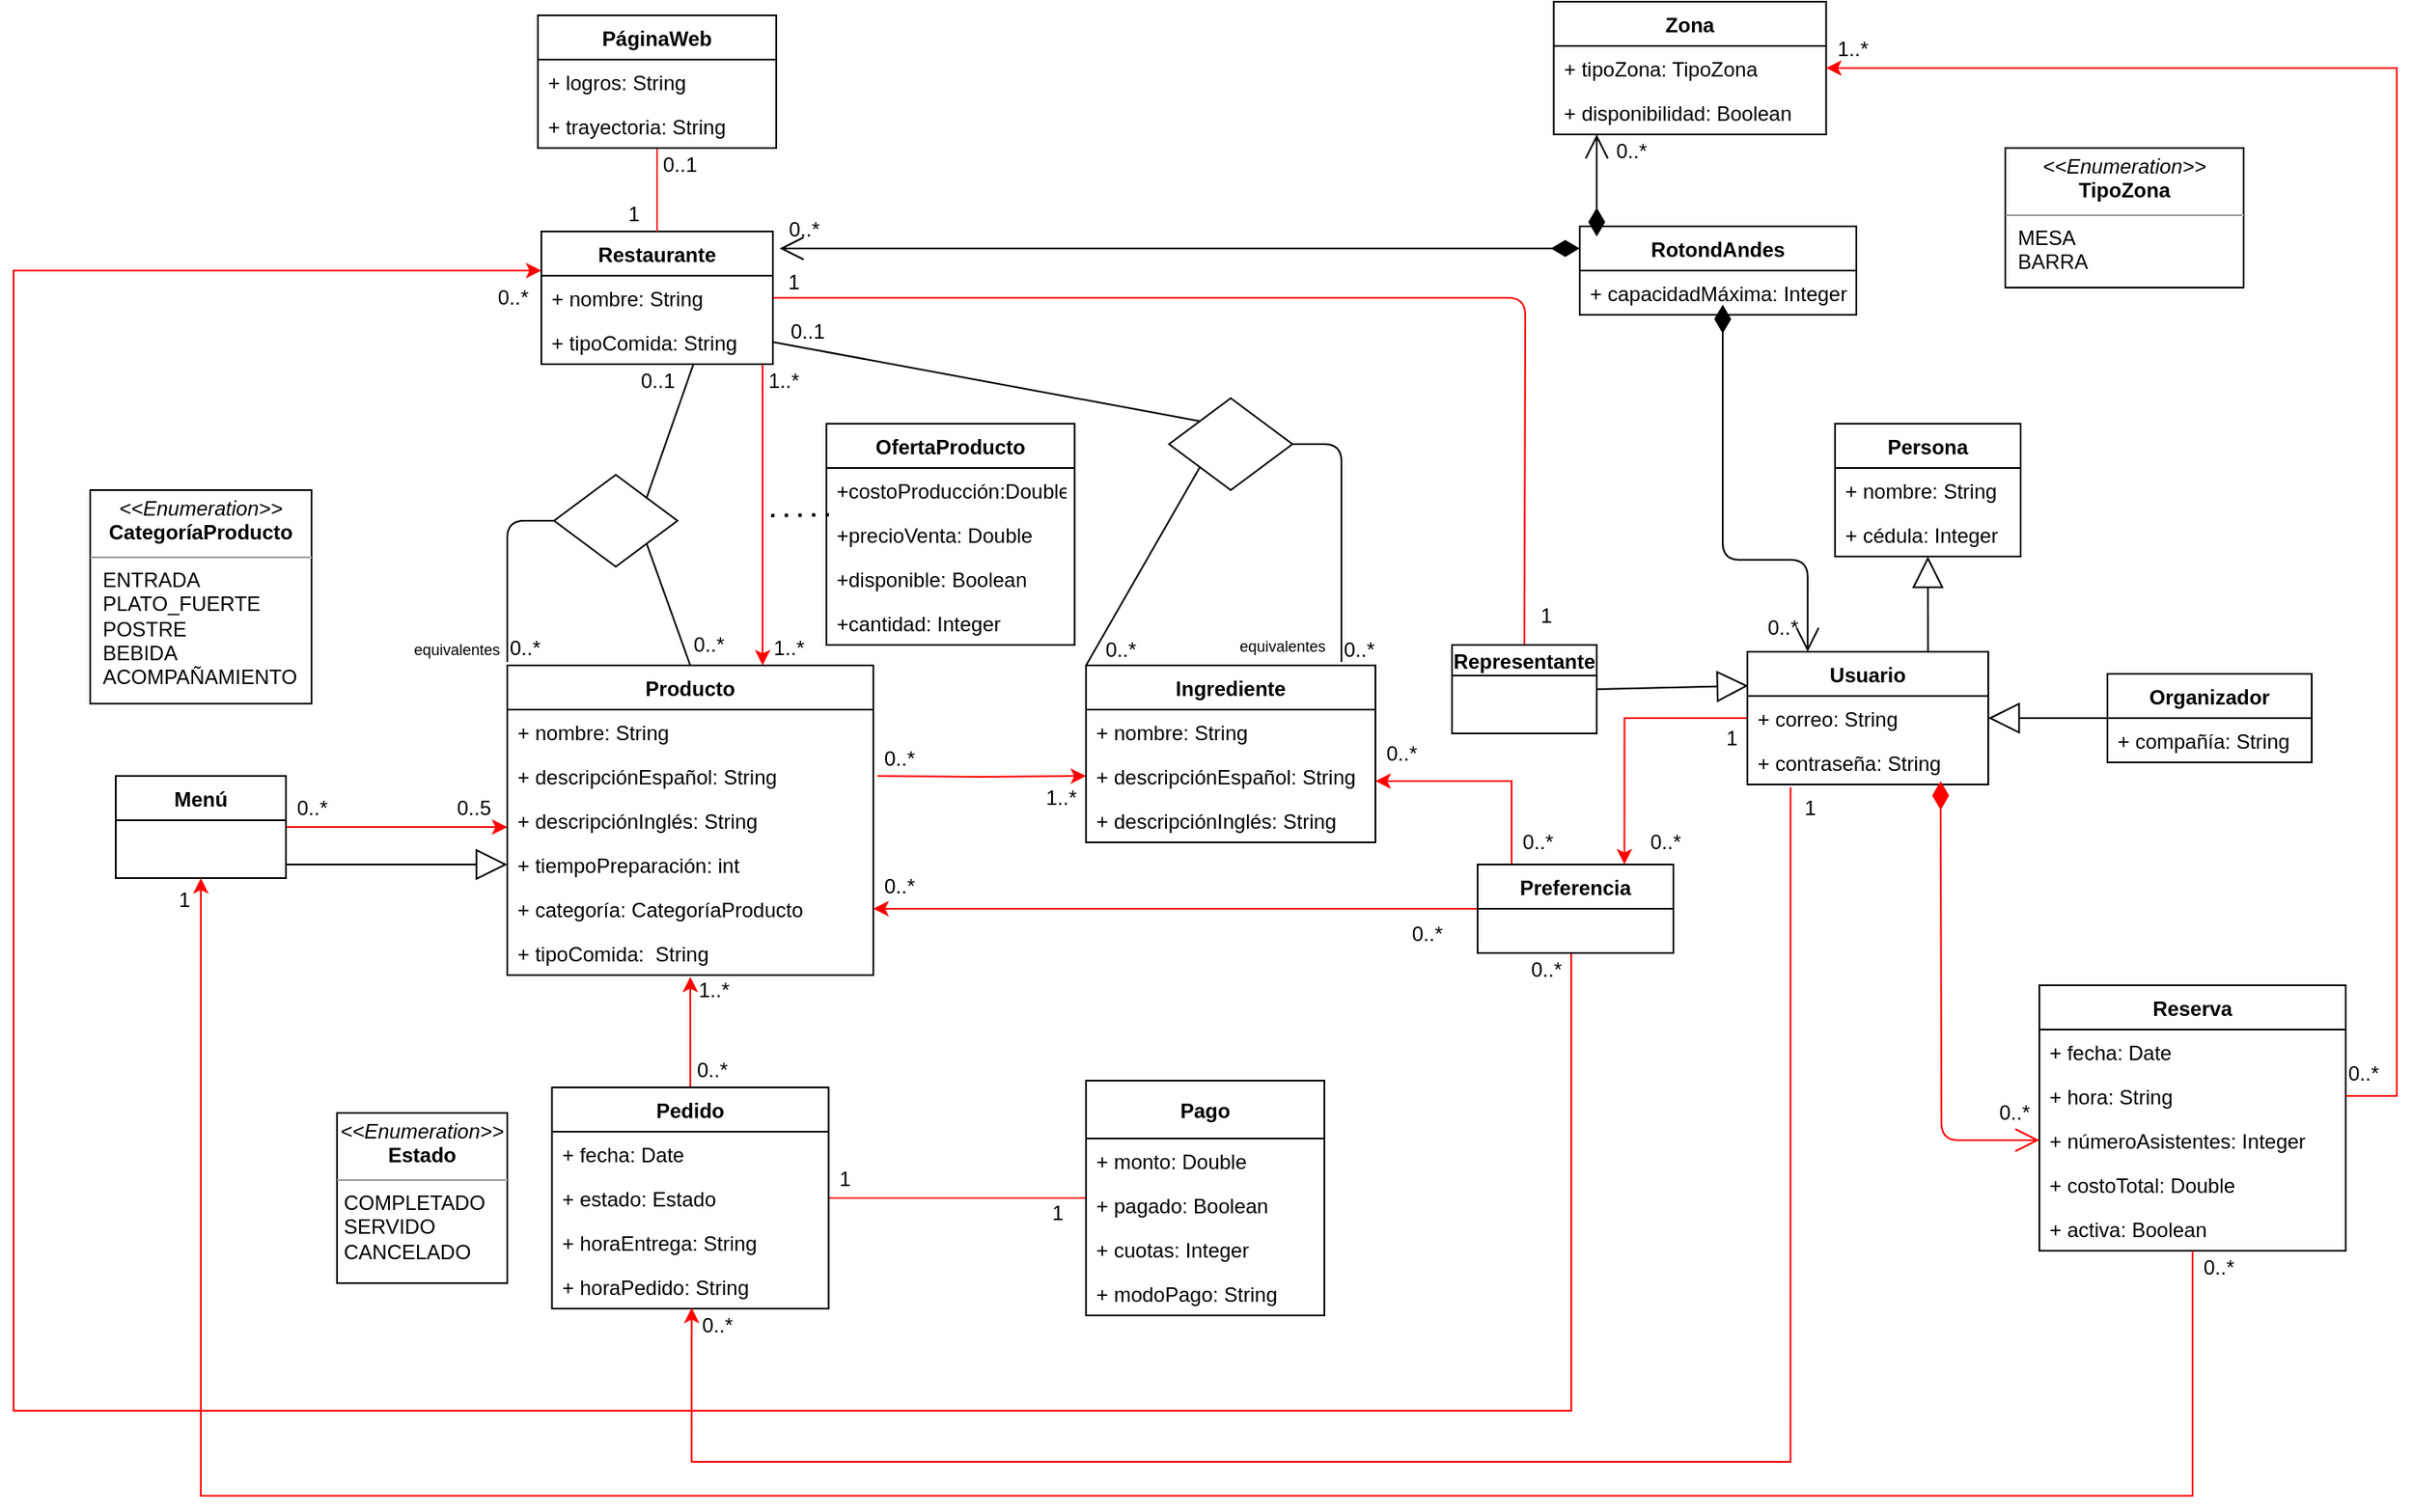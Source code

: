 <mxfile version="13.6.5" type="github"><diagram id="C5RBs43oDa-KdzZeNtuy" name="Page-1"><mxGraphModel dx="2070" dy="1846" grid="1" gridSize="10" guides="1" tooltips="1" connect="1" arrows="1" fold="1" page="1" pageScale="1" pageWidth="827" pageHeight="1169" math="0" shadow="0"><root><mxCell id="WIyWlLk6GJQsqaUBKTNV-0"/><mxCell id="WIyWlLk6GJQsqaUBKTNV-1" parent="WIyWlLk6GJQsqaUBKTNV-0"/><mxCell id="G8lH4gLovTFMAIjntWoF-49" style="edgeStyle=orthogonalEdgeStyle;rounded=0;orthogonalLoop=1;jettySize=auto;html=1;strokeColor=#FF0000;" parent="WIyWlLk6GJQsqaUBKTNV-1" target="G8lH4gLovTFMAIjntWoF-47" edge="1"><mxGeometry relative="1" as="geometry"><mxPoint x="537.5" y="417" as="sourcePoint"/></mxGeometry></mxCell><mxCell id="G8lH4gLovTFMAIjntWoF-56" value="" style="endArrow=block;endSize=16;endFill=0;html=1;elbow=vertical;entryX=0;entryY=0.5;entryDx=0;entryDy=0;" parent="WIyWlLk6GJQsqaUBKTNV-1" target="G8lH4gLovTFMAIjntWoF-45" edge="1"><mxGeometry width="160" relative="1" as="geometry"><mxPoint x="190" y="469" as="sourcePoint"/><mxPoint x="330" y="462" as="targetPoint"/></mxGeometry></mxCell><mxCell id="G8lH4gLovTFMAIjntWoF-58" style="edgeStyle=none;rounded=0;orthogonalLoop=1;jettySize=auto;html=1;entryX=0.25;entryY=0;entryDx=0;entryDy=0;" parent="WIyWlLk6GJQsqaUBKTNV-1" source="G8lH4gLovTFMAIjntWoF-39" target="G8lH4gLovTFMAIjntWoF-39" edge="1"><mxGeometry relative="1" as="geometry"/></mxCell><mxCell id="G8lH4gLovTFMAIjntWoF-59" style="edgeStyle=none;rounded=0;orthogonalLoop=1;jettySize=auto;html=1;exitX=0.5;exitY=0;exitDx=0;exitDy=0;" parent="WIyWlLk6GJQsqaUBKTNV-1" source="G8lH4gLovTFMAIjntWoF-39" target="G8lH4gLovTFMAIjntWoF-39" edge="1"><mxGeometry relative="1" as="geometry"/></mxCell><mxCell id="lWYO2RM16D954IE-6P65-1" value="1..*" style="text;html=1;align=center;verticalAlign=middle;resizable=0;points=[];autosize=1;" parent="WIyWlLk6GJQsqaUBKTNV-1" vertex="1"><mxGeometry x="426" y="532.5" width="30" height="20" as="geometry"/></mxCell><mxCell id="lWYO2RM16D954IE-6P65-16" value="&lt;p style=&quot;margin: 0px ; margin-top: 4px ; text-align: center&quot;&gt;&lt;i&gt;&amp;lt;&amp;lt;Enumeration&amp;gt;&amp;gt;&lt;/i&gt;&lt;br&gt;&lt;b&gt;CategoríaProducto&lt;/b&gt;&lt;/p&gt;&lt;hr size=&quot;1&quot;&gt;&lt;p style=&quot;margin: 0px ; margin-left: 4px&quot;&gt;&amp;nbsp;ENTRADA&lt;/p&gt;&lt;p style=&quot;margin: 0px ; margin-left: 4px&quot;&gt;&amp;nbsp;PLATO_FUERTE&lt;/p&gt;&lt;p style=&quot;margin: 0px ; margin-left: 4px&quot;&gt;&amp;nbsp;POSTRE&lt;/p&gt;&lt;p style=&quot;margin: 0px ; margin-left: 4px&quot;&gt;&amp;nbsp;BEBIDA&lt;/p&gt;&lt;p style=&quot;margin: 0px ; margin-left: 4px&quot;&gt;&amp;nbsp;ACOMPAÑAMIENTO&lt;/p&gt;" style="verticalAlign=top;align=left;overflow=fill;fontSize=12;fontFamily=Helvetica;html=1;" parent="WIyWlLk6GJQsqaUBKTNV-1" vertex="1"><mxGeometry x="75" y="249" width="130" height="125.5" as="geometry"/></mxCell><mxCell id="lWYO2RM16D954IE-6P65-17" value="&lt;p style=&quot;margin: 0px ; margin-top: 4px ; text-align: center&quot;&gt;&lt;i&gt;&amp;lt;&amp;lt;Enumeration&amp;gt;&amp;gt;&lt;/i&gt;&lt;br&gt;&lt;b&gt;TipoZona&lt;/b&gt;&lt;/p&gt;&lt;hr size=&quot;1&quot;&gt;&lt;p style=&quot;margin: 0px ; margin-left: 4px&quot;&gt;&amp;nbsp;MESA&lt;/p&gt;&lt;p style=&quot;margin: 0px ; margin-left: 4px&quot;&gt;&amp;nbsp;BARRA&lt;/p&gt;&lt;p style=&quot;margin: 0px ; margin-left: 4px&quot;&gt;&lt;br&gt;&lt;/p&gt;" style="verticalAlign=top;align=left;overflow=fill;fontSize=12;fontFamily=Helvetica;html=1;" parent="WIyWlLk6GJQsqaUBKTNV-1" vertex="1"><mxGeometry x="1200" y="48" width="140" height="82" as="geometry"/></mxCell><mxCell id="lWYO2RM16D954IE-6P65-52" style="edgeStyle=orthogonalEdgeStyle;rounded=0;orthogonalLoop=1;jettySize=auto;html=1;strokeColor=#FF0000;" parent="WIyWlLk6GJQsqaUBKTNV-1" source="G8lH4gLovTFMAIjntWoF-2" target="G8lH4gLovTFMAIjntWoF-25" edge="1"><mxGeometry relative="1" as="geometry"><Array as="points"><mxPoint x="470" y="250"/><mxPoint x="470" y="250"/></Array></mxGeometry></mxCell><mxCell id="lWYO2RM16D954IE-6P65-53" value="" style="endArrow=none;dashed=1;html=1;dashPattern=1 3;strokeWidth=2;exitX=0.01;exitY=1.058;exitDx=0;exitDy=0;exitPerimeter=0;" parent="WIyWlLk6GJQsqaUBKTNV-1" source="lWYO2RM16D954IE-6P65-3" edge="1"><mxGeometry width="50" height="50" relative="1" as="geometry"><mxPoint x="568.5" y="280" as="sourcePoint"/><mxPoint x="470" y="264" as="targetPoint"/></mxGeometry></mxCell><mxCell id="lWYO2RM16D954IE-6P65-54" value="" style="rhombus;whiteSpace=wrap;html=1;" parent="WIyWlLk6GJQsqaUBKTNV-1" vertex="1"><mxGeometry x="347.5" y="240" width="72.5" height="54" as="geometry"/></mxCell><mxCell id="G8lH4gLovTFMAIjntWoF-2" value="Restaurante" style="swimlane;fontStyle=1;align=center;verticalAlign=top;childLayout=stackLayout;horizontal=1;startSize=26;horizontalStack=0;resizeParent=1;resizeParentMax=0;resizeLast=0;collapsible=1;marginBottom=0;" parent="WIyWlLk6GJQsqaUBKTNV-1" vertex="1"><mxGeometry x="340" y="97" width="136" height="78" as="geometry"/></mxCell><mxCell id="G8lH4gLovTFMAIjntWoF-3" value="+ nombre: String" style="text;strokeColor=none;fillColor=none;align=left;verticalAlign=top;spacingLeft=4;spacingRight=4;overflow=hidden;rotatable=0;points=[[0,0.5],[1,0.5]];portConstraint=eastwest;" parent="G8lH4gLovTFMAIjntWoF-2" vertex="1"><mxGeometry y="26" width="136" height="26" as="geometry"/></mxCell><mxCell id="G8lH4gLovTFMAIjntWoF-17" value="+ tipoComida: String" style="text;strokeColor=none;fillColor=none;align=left;verticalAlign=top;spacingLeft=4;spacingRight=4;overflow=hidden;rotatable=0;points=[[0,0.5],[1,0.5]];portConstraint=eastwest;" parent="G8lH4gLovTFMAIjntWoF-2" vertex="1"><mxGeometry y="52" width="136" height="26" as="geometry"/></mxCell><mxCell id="lWYO2RM16D954IE-6P65-60" value="1..*" style="text;html=1;align=center;verticalAlign=middle;resizable=0;points=[];autosize=1;" parent="WIyWlLk6GJQsqaUBKTNV-1" vertex="1"><mxGeometry x="470" y="332" width="30" height="20" as="geometry"/></mxCell><mxCell id="lWYO2RM16D954IE-6P65-64" value="1..*" style="text;html=1;align=center;verticalAlign=middle;resizable=0;points=[];autosize=1;" parent="WIyWlLk6GJQsqaUBKTNV-1" vertex="1"><mxGeometry x="630" y="420" width="30" height="20" as="geometry"/></mxCell><mxCell id="lWYO2RM16D954IE-6P65-67" value="0..5" style="text;html=1;align=center;verticalAlign=middle;resizable=0;points=[];autosize=1;" parent="WIyWlLk6GJQsqaUBKTNV-1" vertex="1"><mxGeometry x="280" y="426" width="40" height="20" as="geometry"/></mxCell><mxCell id="lWYO2RM16D954IE-6P65-68" style="edgeStyle=orthogonalEdgeStyle;rounded=0;orthogonalLoop=1;jettySize=auto;html=1;entryX=0.5;entryY=1.038;entryDx=0;entryDy=0;entryPerimeter=0;strokeColor=#FF0000;" parent="WIyWlLk6GJQsqaUBKTNV-1" source="lWYO2RM16D954IE-6P65-6" edge="1"><mxGeometry relative="1" as="geometry"><mxPoint x="427.5" y="534.988" as="targetPoint"/></mxGeometry></mxCell><mxCell id="lWYO2RM16D954IE-6P65-70" value="" style="endArrow=none;html=1;entryX=1;entryY=0.5;entryDx=0;entryDy=0;strokeColor=#FF3333;" parent="WIyWlLk6GJQsqaUBKTNV-1" source="lWYO2RM16D954IE-6P65-11" target="lWYO2RM16D954IE-6P65-7" edge="1"><mxGeometry width="50" height="50" relative="1" as="geometry"><mxPoint x="340" y="800" as="sourcePoint"/><mxPoint x="442" y="730" as="targetPoint"/></mxGeometry></mxCell><mxCell id="lWYO2RM16D954IE-6P65-71" value="1" style="text;html=1;align=center;verticalAlign=middle;resizable=0;points=[];autosize=1;" parent="WIyWlLk6GJQsqaUBKTNV-1" vertex="1"><mxGeometry x="507.5" y="644" width="20" height="20" as="geometry"/></mxCell><mxCell id="lWYO2RM16D954IE-6P65-72" value="1" style="text;html=1;align=center;verticalAlign=middle;resizable=0;points=[];autosize=1;" parent="WIyWlLk6GJQsqaUBKTNV-1" vertex="1"><mxGeometry x="633.25" y="664" width="20" height="20" as="geometry"/></mxCell><mxCell id="lWYO2RM16D954IE-6P65-73" value="0..*" style="text;html=1;align=center;verticalAlign=middle;resizable=0;points=[];autosize=1;" parent="WIyWlLk6GJQsqaUBKTNV-1" vertex="1"><mxGeometry x="425" y="580" width="30" height="20" as="geometry"/></mxCell><mxCell id="lWYO2RM16D954IE-6P65-74" value="0..*" style="text;html=1;align=center;verticalAlign=middle;resizable=0;points=[];autosize=1;" parent="WIyWlLk6GJQsqaUBKTNV-1" vertex="1"><mxGeometry x="190" y="426" width="30" height="20" as="geometry"/></mxCell><mxCell id="lWYO2RM16D954IE-6P65-75" value="1..*" style="text;html=1;align=center;verticalAlign=middle;resizable=0;points=[];autosize=1;" parent="WIyWlLk6GJQsqaUBKTNV-1" vertex="1"><mxGeometry x="467" y="175" width="30" height="20" as="geometry"/></mxCell><mxCell id="lWYO2RM16D954IE-6P65-76" value="1" style="text;html=1;align=center;verticalAlign=middle;resizable=0;points=[];autosize=1;" parent="WIyWlLk6GJQsqaUBKTNV-1" vertex="1"><mxGeometry x="383.75" y="77" width="20" height="20" as="geometry"/></mxCell><mxCell id="lWYO2RM16D954IE-6P65-77" value="0..1" style="text;html=1;align=center;verticalAlign=middle;resizable=0;points=[];autosize=1;" parent="WIyWlLk6GJQsqaUBKTNV-1" vertex="1"><mxGeometry x="401" y="48" width="40" height="20" as="geometry"/></mxCell><mxCell id="lWYO2RM16D954IE-6P65-78" value="" style="endArrow=none;html=1;strokeColor=#FF3333;" parent="WIyWlLk6GJQsqaUBKTNV-1" source="G8lH4gLovTFMAIjntWoF-2" target="G8lH4gLovTFMAIjntWoF-24" edge="1"><mxGeometry width="50" height="50" relative="1" as="geometry"><mxPoint x="330" y="110" as="sourcePoint"/><mxPoint x="410" y="50" as="targetPoint"/></mxGeometry></mxCell><mxCell id="G8lH4gLovTFMAIjntWoF-20" value="PáginaWeb" style="swimlane;fontStyle=1;align=center;verticalAlign=top;childLayout=stackLayout;horizontal=1;startSize=26;horizontalStack=0;resizeParent=1;resizeParentMax=0;resizeLast=0;collapsible=1;marginBottom=0;" parent="WIyWlLk6GJQsqaUBKTNV-1" vertex="1"><mxGeometry x="338" y="-30" width="140" height="78" as="geometry"/></mxCell><mxCell id="G8lH4gLovTFMAIjntWoF-21" value="+ logros: String" style="text;strokeColor=none;fillColor=none;align=left;verticalAlign=top;spacingLeft=4;spacingRight=4;overflow=hidden;rotatable=0;points=[[0,0.5],[1,0.5]];portConstraint=eastwest;" parent="G8lH4gLovTFMAIjntWoF-20" vertex="1"><mxGeometry y="26" width="140" height="26" as="geometry"/></mxCell><mxCell id="G8lH4gLovTFMAIjntWoF-24" value="+ trayectoria: String" style="text;strokeColor=none;fillColor=none;align=left;verticalAlign=top;spacingLeft=4;spacingRight=4;overflow=hidden;rotatable=0;points=[[0,0.5],[1,0.5]];portConstraint=eastwest;" parent="G8lH4gLovTFMAIjntWoF-20" vertex="1"><mxGeometry y="52" width="140" height="26" as="geometry"/></mxCell><mxCell id="lWYO2RM16D954IE-6P65-40" style="edgeStyle=orthogonalEdgeStyle;rounded=0;orthogonalLoop=1;jettySize=auto;html=1;exitX=1;exitY=0.5;exitDx=0;exitDy=0;" parent="G8lH4gLovTFMAIjntWoF-20" source="G8lH4gLovTFMAIjntWoF-21" target="G8lH4gLovTFMAIjntWoF-21" edge="1"><mxGeometry relative="1" as="geometry"/></mxCell><mxCell id="lWYO2RM16D954IE-6P65-81" value="" style="endArrow=block;endSize=16;endFill=0;html=1;elbow=vertical;exitX=0.75;exitY=0;exitDx=0;exitDy=0;" parent="WIyWlLk6GJQsqaUBKTNV-1" source="lWYO2RM16D954IE-6P65-85" target="lWYO2RM16D954IE-6P65-92" edge="1"><mxGeometry width="160" relative="1" as="geometry"><mxPoint x="1154" y="350" as="sourcePoint"/><mxPoint x="1120" y="628" as="targetPoint"/></mxGeometry></mxCell><mxCell id="lWYO2RM16D954IE-6P65-82" value="" style="endArrow=block;endSize=16;endFill=0;html=1;elbow=vertical;entryX=1;entryY=0.5;entryDx=0;entryDy=0;" parent="WIyWlLk6GJQsqaUBKTNV-1" source="lWYO2RM16D954IE-6P65-88" target="lWYO2RM16D954IE-6P65-86" edge="1"><mxGeometry width="160" relative="1" as="geometry"><mxPoint x="1280" y="551" as="sourcePoint"/><mxPoint x="1189" y="558" as="targetPoint"/></mxGeometry></mxCell><mxCell id="lWYO2RM16D954IE-6P65-160" style="edgeStyle=orthogonalEdgeStyle;rounded=0;orthogonalLoop=1;jettySize=auto;html=1;entryX=0.75;entryY=0;entryDx=0;entryDy=0;fillColor=none;strokeColor=#FF0000;" parent="WIyWlLk6GJQsqaUBKTNV-1" source="lWYO2RM16D954IE-6P65-85" target="lWYO2RM16D954IE-6P65-143" edge="1"><mxGeometry relative="1" as="geometry"/></mxCell><mxCell id="lWYO2RM16D954IE-6P65-85" value="Usuario" style="swimlane;fontStyle=1;childLayout=stackLayout;horizontal=1;startSize=26;fillColor=none;horizontalStack=0;resizeParent=1;resizeParentMax=0;resizeLast=0;collapsible=1;marginBottom=0;shadow=0;" parent="WIyWlLk6GJQsqaUBKTNV-1" vertex="1"><mxGeometry x="1048.5" y="344" width="141.5" height="78" as="geometry"/></mxCell><mxCell id="lWYO2RM16D954IE-6P65-86" value="+ correo: String" style="text;strokeColor=none;fillColor=none;align=left;verticalAlign=top;spacingLeft=4;spacingRight=4;overflow=hidden;rotatable=0;points=[[0,0.5],[1,0.5]];portConstraint=eastwest;" parent="lWYO2RM16D954IE-6P65-85" vertex="1"><mxGeometry y="26" width="141.5" height="26" as="geometry"/></mxCell><mxCell id="lWYO2RM16D954IE-6P65-87" value="+ contraseña: String" style="text;strokeColor=none;fillColor=none;align=left;verticalAlign=top;spacingLeft=4;spacingRight=4;overflow=hidden;rotatable=0;points=[[0,0.5],[1,0.5]];portConstraint=eastwest;" parent="lWYO2RM16D954IE-6P65-85" vertex="1"><mxGeometry y="52" width="141.5" height="26" as="geometry"/></mxCell><mxCell id="lWYO2RM16D954IE-6P65-94" style="edgeStyle=orthogonalEdgeStyle;rounded=0;orthogonalLoop=1;jettySize=auto;html=1;strokeColor=#FF0000;" parent="WIyWlLk6GJQsqaUBKTNV-1" source="G8lH4gLovTFMAIjntWoF-50" edge="1"><mxGeometry relative="1" as="geometry"><mxPoint x="320" y="447" as="targetPoint"/></mxGeometry></mxCell><mxCell id="G8lH4gLovTFMAIjntWoF-50" value="Menú" style="swimlane;fontStyle=1;align=center;verticalAlign=top;childLayout=stackLayout;horizontal=1;startSize=26;horizontalStack=0;resizeParent=1;resizeParentMax=0;resizeLast=0;collapsible=1;marginBottom=0;" parent="WIyWlLk6GJQsqaUBKTNV-1" vertex="1"><mxGeometry x="90" y="417" width="100" height="60" as="geometry"/></mxCell><mxCell id="lWYO2RM16D954IE-6P65-98" value="0..*" style="text;html=1;align=center;verticalAlign=middle;resizable=0;points=[];autosize=1;" parent="WIyWlLk6GJQsqaUBKTNV-1" vertex="1"><mxGeometry x="535" y="397" width="30" height="20" as="geometry"/></mxCell><mxCell id="lWYO2RM16D954IE-6P65-99" value="0..*" style="text;html=1;align=center;verticalAlign=middle;resizable=0;points=[];autosize=1;" parent="WIyWlLk6GJQsqaUBKTNV-1" vertex="1"><mxGeometry x="1054" y="320" width="30" height="20" as="geometry"/></mxCell><mxCell id="lWYO2RM16D954IE-6P65-102" value="0..*" style="text;html=1;align=center;verticalAlign=middle;resizable=0;points=[];autosize=1;" parent="WIyWlLk6GJQsqaUBKTNV-1" vertex="1"><mxGeometry x="965" y="40" width="30" height="20" as="geometry"/></mxCell><mxCell id="lWYO2RM16D954IE-6P65-104" value="0..*" style="text;html=1;align=center;verticalAlign=middle;resizable=0;points=[];autosize=1;" parent="WIyWlLk6GJQsqaUBKTNV-1" vertex="1"><mxGeometry x="478.75" y="86" width="30" height="20" as="geometry"/></mxCell><mxCell id="lWYO2RM16D954IE-6P65-43" value="Reserva" style="swimlane;fontStyle=1;childLayout=stackLayout;horizontal=1;startSize=26;fillColor=none;horizontalStack=0;resizeParent=1;resizeParentMax=0;resizeLast=0;collapsible=1;marginBottom=0;" parent="WIyWlLk6GJQsqaUBKTNV-1" vertex="1"><mxGeometry x="1220" y="540" width="180" height="156" as="geometry"/></mxCell><mxCell id="lWYO2RM16D954IE-6P65-44" value="+ fecha: Date" style="text;strokeColor=none;fillColor=none;align=left;verticalAlign=top;spacingLeft=4;spacingRight=4;overflow=hidden;rotatable=0;points=[[0,0.5],[1,0.5]];portConstraint=eastwest;" parent="lWYO2RM16D954IE-6P65-43" vertex="1"><mxGeometry y="26" width="180" height="26" as="geometry"/></mxCell><mxCell id="lWYO2RM16D954IE-6P65-45" value="+ hora: String&#10;" style="text;strokeColor=none;fillColor=none;align=left;verticalAlign=top;spacingLeft=4;spacingRight=4;overflow=hidden;rotatable=0;points=[[0,0.5],[1,0.5]];portConstraint=eastwest;" parent="lWYO2RM16D954IE-6P65-43" vertex="1"><mxGeometry y="52" width="180" height="26" as="geometry"/></mxCell><mxCell id="z9EYBBxq6BNeT-gzfXoJ-1" value="+ númeroAsistentes: Integer" style="text;strokeColor=none;fillColor=none;align=left;verticalAlign=top;spacingLeft=4;spacingRight=4;overflow=hidden;rotatable=0;points=[[0,0.5],[1,0.5]];portConstraint=eastwest;" parent="lWYO2RM16D954IE-6P65-43" vertex="1"><mxGeometry y="78" width="180" height="26" as="geometry"/></mxCell><mxCell id="lWYO2RM16D954IE-6P65-46" value="+ costoTotal: Double" style="text;strokeColor=none;fillColor=none;align=left;verticalAlign=top;spacingLeft=4;spacingRight=4;overflow=hidden;rotatable=0;points=[[0,0.5],[1,0.5]];portConstraint=eastwest;" parent="lWYO2RM16D954IE-6P65-43" vertex="1"><mxGeometry y="104" width="180" height="26" as="geometry"/></mxCell><mxCell id="LS7pylw66wCmVB_VHnnQ-7" value="+ activa: Boolean" style="text;strokeColor=none;fillColor=none;align=left;verticalAlign=top;spacingLeft=4;spacingRight=4;overflow=hidden;rotatable=0;points=[[0,0.5],[1,0.5]];portConstraint=eastwest;" parent="lWYO2RM16D954IE-6P65-43" vertex="1"><mxGeometry y="130" width="180" height="26" as="geometry"/></mxCell><mxCell id="lWYO2RM16D954IE-6P65-112" value="" style="endArrow=none;html=1;entryX=1;entryY=0.5;entryDx=0;entryDy=0;exitX=0.5;exitY=0;exitDx=0;exitDy=0;exitPerimeter=0;strokeColor=#FF0000;" parent="WIyWlLk6GJQsqaUBKTNV-1" source="lWYO2RM16D954IE-6P65-84" target="G8lH4gLovTFMAIjntWoF-3" edge="1"><mxGeometry width="50" height="50" relative="1" as="geometry"><mxPoint x="900" y="363" as="sourcePoint"/><mxPoint x="936" y="313" as="targetPoint"/><Array as="points"><mxPoint x="918" y="136"/></Array></mxGeometry></mxCell><mxCell id="lWYO2RM16D954IE-6P65-113" value="" style="endArrow=none;html=1;entryX=1;entryY=1;entryDx=0;entryDy=0;exitX=0.5;exitY=0;exitDx=0;exitDy=0;" parent="WIyWlLk6GJQsqaUBKTNV-1" source="G8lH4gLovTFMAIjntWoF-25" target="lWYO2RM16D954IE-6P65-54" edge="1"><mxGeometry width="50" height="50" relative="1" as="geometry"><mxPoint x="394" y="331" as="sourcePoint"/><mxPoint x="441" y="240" as="targetPoint"/></mxGeometry></mxCell><mxCell id="lWYO2RM16D954IE-6P65-117" value="" style="endArrow=none;html=1;entryX=0.656;entryY=1.015;entryDx=0;entryDy=0;entryPerimeter=0;exitX=1;exitY=0;exitDx=0;exitDy=0;" parent="WIyWlLk6GJQsqaUBKTNV-1" source="lWYO2RM16D954IE-6P65-54" target="G8lH4gLovTFMAIjntWoF-17" edge="1"><mxGeometry width="50" height="50" relative="1" as="geometry"><mxPoint x="297.5" y="240" as="sourcePoint"/><mxPoint x="347.5" y="190" as="targetPoint"/></mxGeometry></mxCell><mxCell id="lWYO2RM16D954IE-6P65-118" value="" style="endArrow=none;html=1;entryX=0;entryY=0.5;entryDx=0;entryDy=0;" parent="WIyWlLk6GJQsqaUBKTNV-1" target="lWYO2RM16D954IE-6P65-54" edge="1"><mxGeometry width="50" height="50" relative="1" as="geometry"><mxPoint x="320" y="350" as="sourcePoint"/><mxPoint x="329" y="252" as="targetPoint"/><Array as="points"><mxPoint x="320" y="267"/></Array></mxGeometry></mxCell><mxCell id="lWYO2RM16D954IE-6P65-119" value="0..*" style="text;html=1;align=center;verticalAlign=middle;resizable=0;points=[];autosize=1;" parent="WIyWlLk6GJQsqaUBKTNV-1" vertex="1"><mxGeometry x="315" y="332" width="30" height="20" as="geometry"/></mxCell><mxCell id="lWYO2RM16D954IE-6P65-122" value="" style="rhombus;whiteSpace=wrap;html=1;" parent="WIyWlLk6GJQsqaUBKTNV-1" vertex="1"><mxGeometry x="708.75" y="195" width="72.5" height="54" as="geometry"/></mxCell><mxCell id="G8lH4gLovTFMAIjntWoF-25" value="Producto" style="swimlane;fontStyle=1;align=center;verticalAlign=top;childLayout=stackLayout;horizontal=1;startSize=26;horizontalStack=0;resizeParent=1;resizeParentMax=0;resizeLast=0;collapsible=1;marginBottom=0;" parent="WIyWlLk6GJQsqaUBKTNV-1" vertex="1"><mxGeometry x="320" y="352" width="215" height="182" as="geometry"/></mxCell><mxCell id="G8lH4gLovTFMAIjntWoF-26" value="+ nombre: String" style="text;strokeColor=none;fillColor=none;align=left;verticalAlign=top;spacingLeft=4;spacingRight=4;overflow=hidden;rotatable=0;points=[[0,0.5],[1,0.5]];portConstraint=eastwest;" parent="G8lH4gLovTFMAIjntWoF-25" vertex="1"><mxGeometry y="26" width="215" height="26" as="geometry"/></mxCell><mxCell id="G8lH4gLovTFMAIjntWoF-43" value="+ descripciónEspañol: String" style="text;strokeColor=none;fillColor=none;align=left;verticalAlign=top;spacingLeft=4;spacingRight=4;overflow=hidden;rotatable=0;points=[[0,0.5],[1,0.5]];portConstraint=eastwest;" parent="G8lH4gLovTFMAIjntWoF-25" vertex="1"><mxGeometry y="52" width="215" height="26" as="geometry"/></mxCell><mxCell id="G8lH4gLovTFMAIjntWoF-44" value="+ descripciónInglés: String" style="text;strokeColor=none;fillColor=none;align=left;verticalAlign=top;spacingLeft=4;spacingRight=4;overflow=hidden;rotatable=0;points=[[0,0.5],[1,0.5]];portConstraint=eastwest;" parent="G8lH4gLovTFMAIjntWoF-25" vertex="1"><mxGeometry y="78" width="215" height="26" as="geometry"/></mxCell><mxCell id="G8lH4gLovTFMAIjntWoF-45" value="+ tiempoPreparación: int" style="text;strokeColor=none;fillColor=none;align=left;verticalAlign=top;spacingLeft=4;spacingRight=4;overflow=hidden;rotatable=0;points=[[0,0.5],[1,0.5]];portConstraint=eastwest;" parent="G8lH4gLovTFMAIjntWoF-25" vertex="1"><mxGeometry y="104" width="215" height="26" as="geometry"/></mxCell><mxCell id="G8lH4gLovTFMAIjntWoF-33" value="+ categoría: CategoríaProducto" style="text;strokeColor=none;fillColor=none;align=left;verticalAlign=top;spacingLeft=4;spacingRight=4;overflow=hidden;rotatable=0;points=[[0,0.5],[1,0.5]];portConstraint=eastwest;" parent="G8lH4gLovTFMAIjntWoF-25" vertex="1"><mxGeometry y="130" width="215" height="26" as="geometry"/></mxCell><mxCell id="lWYO2RM16D954IE-6P65-142" value="+ tipoComida:  String" style="text;strokeColor=none;fillColor=none;align=left;verticalAlign=top;spacingLeft=4;spacingRight=4;overflow=hidden;rotatable=0;points=[[0,0.5],[1,0.5]];portConstraint=eastwest;" parent="G8lH4gLovTFMAIjntWoF-25" vertex="1"><mxGeometry y="156" width="215" height="26" as="geometry"/></mxCell><mxCell id="lWYO2RM16D954IE-6P65-18" value="Zona" style="swimlane;fontStyle=1;childLayout=stackLayout;horizontal=1;startSize=26;fillColor=none;horizontalStack=0;resizeParent=1;resizeParentMax=0;resizeLast=0;collapsible=1;marginBottom=0;" parent="WIyWlLk6GJQsqaUBKTNV-1" vertex="1"><mxGeometry x="934.75" y="-38" width="160" height="78" as="geometry"><mxRectangle x="570" y="90" width="60" height="26" as="alternateBounds"/></mxGeometry></mxCell><mxCell id="lWYO2RM16D954IE-6P65-19" value="+ tipoZona: TipoZona" style="text;strokeColor=none;fillColor=none;align=left;verticalAlign=top;spacingLeft=4;spacingRight=4;overflow=hidden;rotatable=0;points=[[0,0.5],[1,0.5]];portConstraint=eastwest;" parent="lWYO2RM16D954IE-6P65-18" vertex="1"><mxGeometry y="26" width="160" height="26" as="geometry"/></mxCell><mxCell id="lWYO2RM16D954IE-6P65-21" value="+ disponibilidad: Boolean" style="text;strokeColor=none;fillColor=none;align=left;verticalAlign=top;spacingLeft=4;spacingRight=4;overflow=hidden;rotatable=0;points=[[0,0.5],[1,0.5]];portConstraint=eastwest;" parent="lWYO2RM16D954IE-6P65-18" vertex="1"><mxGeometry y="52" width="160" height="26" as="geometry"/></mxCell><mxCell id="lWYO2RM16D954IE-6P65-128" value="" style="endArrow=none;html=1;entryX=1;entryY=0.5;entryDx=0;entryDy=0;exitX=0;exitY=0;exitDx=0;exitDy=0;" parent="WIyWlLk6GJQsqaUBKTNV-1" source="lWYO2RM16D954IE-6P65-122" target="G8lH4gLovTFMAIjntWoF-17" edge="1"><mxGeometry width="50" height="50" relative="1" as="geometry"><mxPoint x="840" y="370" as="sourcePoint"/><mxPoint x="890" y="320" as="targetPoint"/></mxGeometry></mxCell><mxCell id="lWYO2RM16D954IE-6P65-129" value="" style="endArrow=none;html=1;entryX=0;entryY=1;entryDx=0;entryDy=0;exitX=0;exitY=0;exitDx=0;exitDy=0;" parent="WIyWlLk6GJQsqaUBKTNV-1" source="G8lH4gLovTFMAIjntWoF-39" target="lWYO2RM16D954IE-6P65-122" edge="1"><mxGeometry width="50" height="50" relative="1" as="geometry"><mxPoint x="660" y="349" as="sourcePoint"/><mxPoint x="720" y="210" as="targetPoint"/></mxGeometry></mxCell><mxCell id="G8lH4gLovTFMAIjntWoF-39" value="Ingrediente" style="swimlane;fontStyle=1;align=center;verticalAlign=top;childLayout=stackLayout;horizontal=1;startSize=26;horizontalStack=0;resizeParent=1;resizeParentMax=0;resizeLast=0;collapsible=1;marginBottom=0;" parent="WIyWlLk6GJQsqaUBKTNV-1" vertex="1"><mxGeometry x="660" y="352" width="170" height="104" as="geometry"/></mxCell><mxCell id="G8lH4gLovTFMAIjntWoF-40" value="+ nombre: String" style="text;strokeColor=none;fillColor=none;align=left;verticalAlign=top;spacingLeft=4;spacingRight=4;overflow=hidden;rotatable=0;points=[[0,0.5],[1,0.5]];portConstraint=eastwest;" parent="G8lH4gLovTFMAIjntWoF-39" vertex="1"><mxGeometry y="26" width="170" height="26" as="geometry"/></mxCell><mxCell id="G8lH4gLovTFMAIjntWoF-47" value="+ descripciónEspañol: String" style="text;strokeColor=none;fillColor=none;align=left;verticalAlign=top;spacingLeft=4;spacingRight=4;overflow=hidden;rotatable=0;points=[[0,0.5],[1,0.5]];portConstraint=eastwest;" parent="G8lH4gLovTFMAIjntWoF-39" vertex="1"><mxGeometry y="52" width="170" height="26" as="geometry"/></mxCell><mxCell id="G8lH4gLovTFMAIjntWoF-46" value="+ descripciónInglés: String" style="text;strokeColor=none;fillColor=none;align=left;verticalAlign=top;spacingLeft=4;spacingRight=4;overflow=hidden;rotatable=0;points=[[0,0.5],[1,0.5]];portConstraint=eastwest;" parent="G8lH4gLovTFMAIjntWoF-39" vertex="1"><mxGeometry y="78" width="170" height="26" as="geometry"/></mxCell><mxCell id="lWYO2RM16D954IE-6P65-131" value="" style="endArrow=none;html=1;entryX=1;entryY=0.5;entryDx=0;entryDy=0;" parent="WIyWlLk6GJQsqaUBKTNV-1" target="lWYO2RM16D954IE-6P65-122" edge="1"><mxGeometry width="50" height="50" relative="1" as="geometry"><mxPoint x="810" y="350" as="sourcePoint"/><mxPoint x="1230" y="320" as="targetPoint"/><Array as="points"><mxPoint x="810" y="222"/></Array></mxGeometry></mxCell><mxCell id="lWYO2RM16D954IE-6P65-132" value="0..*" style="text;html=1;align=center;verticalAlign=middle;resizable=0;points=[];autosize=1;" parent="WIyWlLk6GJQsqaUBKTNV-1" vertex="1"><mxGeometry x="805" y="333" width="30" height="20" as="geometry"/></mxCell><mxCell id="lWYO2RM16D954IE-6P65-2" value="OfertaProducto" style="swimlane;fontStyle=1;childLayout=stackLayout;horizontal=1;startSize=26;fillColor=none;horizontalStack=0;resizeParent=1;resizeParentMax=0;resizeLast=0;collapsible=1;marginBottom=0;shadow=0;" parent="WIyWlLk6GJQsqaUBKTNV-1" vertex="1"><mxGeometry x="507.5" y="210" width="145.75" height="130" as="geometry"/></mxCell><mxCell id="lWYO2RM16D954IE-6P65-3" value="+costoProducción:Double" style="text;strokeColor=none;fillColor=none;align=left;verticalAlign=top;spacingLeft=4;spacingRight=4;overflow=hidden;rotatable=0;points=[[0,0.5],[1,0.5]];portConstraint=eastwest;" parent="lWYO2RM16D954IE-6P65-2" vertex="1"><mxGeometry y="26" width="145.75" height="26" as="geometry"/></mxCell><mxCell id="lWYO2RM16D954IE-6P65-4" value="+precioVenta: Double" style="text;strokeColor=none;fillColor=none;align=left;verticalAlign=top;spacingLeft=4;spacingRight=4;overflow=hidden;rotatable=0;points=[[0,0.5],[1,0.5]];portConstraint=eastwest;" parent="lWYO2RM16D954IE-6P65-2" vertex="1"><mxGeometry y="52" width="145.75" height="26" as="geometry"/></mxCell><mxCell id="lWYO2RM16D954IE-6P65-5" value="+disponible: Boolean" style="text;strokeColor=none;fillColor=none;align=left;verticalAlign=top;spacingLeft=4;spacingRight=4;overflow=hidden;rotatable=0;points=[[0,0.5],[1,0.5]];portConstraint=eastwest;" parent="lWYO2RM16D954IE-6P65-2" vertex="1"><mxGeometry y="78" width="145.75" height="26" as="geometry"/></mxCell><mxCell id="v-9dEvFphqcEGyPLS1hG-0" value="+cantidad: Integer" style="text;strokeColor=none;fillColor=none;align=left;verticalAlign=top;spacingLeft=4;spacingRight=4;overflow=hidden;rotatable=0;points=[[0,0.5],[1,0.5]];portConstraint=eastwest;" parent="lWYO2RM16D954IE-6P65-2" vertex="1"><mxGeometry y="104" width="145.75" height="26" as="geometry"/></mxCell><mxCell id="lWYO2RM16D954IE-6P65-135" value="0..*" style="text;html=1;align=center;verticalAlign=middle;resizable=0;points=[];autosize=1;" parent="WIyWlLk6GJQsqaUBKTNV-1" vertex="1"><mxGeometry x="1190" y="604.5" width="30" height="20" as="geometry"/></mxCell><mxCell id="lWYO2RM16D954IE-6P65-90" value="Persona" style="swimlane;fontStyle=1;childLayout=stackLayout;horizontal=1;startSize=26;fillColor=none;horizontalStack=0;resizeParent=1;resizeParentMax=0;resizeLast=0;collapsible=1;marginBottom=0;" parent="WIyWlLk6GJQsqaUBKTNV-1" vertex="1"><mxGeometry x="1100" y="210" width="109" height="78" as="geometry"/></mxCell><mxCell id="lWYO2RM16D954IE-6P65-91" value="+ nombre: String" style="text;strokeColor=none;fillColor=none;align=left;verticalAlign=top;spacingLeft=4;spacingRight=4;overflow=hidden;rotatable=0;points=[[0,0.5],[1,0.5]];portConstraint=eastwest;" parent="lWYO2RM16D954IE-6P65-90" vertex="1"><mxGeometry y="26" width="109" height="26" as="geometry"/></mxCell><mxCell id="lWYO2RM16D954IE-6P65-92" value="+ cédula: Integer" style="text;strokeColor=none;fillColor=none;align=left;verticalAlign=top;spacingLeft=4;spacingRight=4;overflow=hidden;rotatable=0;points=[[0,0.5],[1,0.5]];portConstraint=eastwest;" parent="lWYO2RM16D954IE-6P65-90" vertex="1"><mxGeometry y="52" width="109" height="26" as="geometry"/></mxCell><mxCell id="lWYO2RM16D954IE-6P65-137" style="edgeStyle=orthogonalEdgeStyle;rounded=0;orthogonalLoop=1;jettySize=auto;html=1;entryX=1;entryY=0.5;entryDx=0;entryDy=0;strokeColor=#FF0000;" parent="WIyWlLk6GJQsqaUBKTNV-1" source="lWYO2RM16D954IE-6P65-45" target="lWYO2RM16D954IE-6P65-19" edge="1"><mxGeometry relative="1" as="geometry"><Array as="points"><mxPoint x="1430" y="605"/><mxPoint x="1430" y="1"/></Array></mxGeometry></mxCell><mxCell id="lWYO2RM16D954IE-6P65-138" value="1..*" style="text;html=1;align=center;verticalAlign=middle;resizable=0;points=[];autosize=1;" parent="WIyWlLk6GJQsqaUBKTNV-1" vertex="1"><mxGeometry x="1095" y="-20" width="30" height="20" as="geometry"/></mxCell><mxCell id="lWYO2RM16D954IE-6P65-139" value="0..*" style="text;html=1;align=center;verticalAlign=middle;resizable=0;points=[];autosize=1;" parent="WIyWlLk6GJQsqaUBKTNV-1" vertex="1"><mxGeometry x="1395" y="582" width="30" height="20" as="geometry"/></mxCell><mxCell id="lWYO2RM16D954IE-6P65-150" style="edgeStyle=orthogonalEdgeStyle;rounded=0;orthogonalLoop=1;jettySize=auto;html=1;exitX=0;exitY=0.5;exitDx=0;exitDy=0;strokeColor=#FF0000;" parent="WIyWlLk6GJQsqaUBKTNV-1" source="lWYO2RM16D954IE-6P65-143" target="G8lH4gLovTFMAIjntWoF-33" edge="1"><mxGeometry relative="1" as="geometry"/></mxCell><mxCell id="lWYO2RM16D954IE-6P65-152" style="edgeStyle=orthogonalEdgeStyle;rounded=0;orthogonalLoop=1;jettySize=auto;html=1;exitX=0.25;exitY=0;exitDx=0;exitDy=0;strokeColor=#FF0000;" parent="WIyWlLk6GJQsqaUBKTNV-1" source="lWYO2RM16D954IE-6P65-143" edge="1"><mxGeometry relative="1" as="geometry"><mxPoint x="830" y="420" as="targetPoint"/><Array as="points"><mxPoint x="910" y="420"/></Array></mxGeometry></mxCell><mxCell id="lWYO2RM16D954IE-6P65-151" value="0..*" style="text;html=1;align=center;verticalAlign=middle;resizable=0;points=[];autosize=1;" parent="WIyWlLk6GJQsqaUBKTNV-1" vertex="1"><mxGeometry x="535" y="471.5" width="30" height="20" as="geometry"/></mxCell><mxCell id="lWYO2RM16D954IE-6P65-166" style="edgeStyle=orthogonalEdgeStyle;rounded=0;orthogonalLoop=1;jettySize=auto;html=1;strokeColor=#FF0000;" parent="WIyWlLk6GJQsqaUBKTNV-1" source="lWYO2RM16D954IE-6P65-143" edge="1"><mxGeometry relative="1" as="geometry"><mxPoint x="340" y="120" as="targetPoint"/><Array as="points"><mxPoint x="945" y="790"/><mxPoint x="30" y="790"/><mxPoint x="30" y="120"/></Array></mxGeometry></mxCell><mxCell id="lWYO2RM16D954IE-6P65-161" value="" style="endArrow=block;endSize=16;endFill=0;html=1;elbow=vertical;exitX=1;exitY=0.5;exitDx=0;exitDy=0;" parent="WIyWlLk6GJQsqaUBKTNV-1" source="lWYO2RM16D954IE-6P65-84" edge="1"><mxGeometry width="160" relative="1" as="geometry"><mxPoint x="1015.5" y="306" as="sourcePoint"/><mxPoint x="1049" y="364" as="targetPoint"/><Array as="points"/></mxGeometry></mxCell><mxCell id="lWYO2RM16D954IE-6P65-168" value="0..*" style="text;html=1;align=center;verticalAlign=middle;resizable=0;points=[];autosize=1;" parent="WIyWlLk6GJQsqaUBKTNV-1" vertex="1"><mxGeometry x="308" y="126" width="30" height="20" as="geometry"/></mxCell><mxCell id="lWYO2RM16D954IE-6P65-6" value="Pedido" style="swimlane;fontStyle=1;childLayout=stackLayout;horizontal=1;startSize=26;fillColor=none;horizontalStack=0;resizeParent=1;resizeParentMax=0;resizeLast=0;collapsible=1;marginBottom=0;" parent="WIyWlLk6GJQsqaUBKTNV-1" vertex="1"><mxGeometry x="346.25" y="600" width="162.5" height="130" as="geometry"/></mxCell><mxCell id="lWYO2RM16D954IE-6P65-8" value="+ fecha: Date" style="text;strokeColor=none;fillColor=none;align=left;verticalAlign=top;spacingLeft=4;spacingRight=4;overflow=hidden;rotatable=0;points=[[0,0.5],[1,0.5]];portConstraint=eastwest;" parent="lWYO2RM16D954IE-6P65-6" vertex="1"><mxGeometry y="26" width="162.5" height="26" as="geometry"/></mxCell><mxCell id="lWYO2RM16D954IE-6P65-7" value="+ estado: Estado" style="text;strokeColor=none;fillColor=none;align=left;verticalAlign=top;spacingLeft=4;spacingRight=4;overflow=hidden;rotatable=0;points=[[0,0.5],[1,0.5]];portConstraint=eastwest;" parent="lWYO2RM16D954IE-6P65-6" vertex="1"><mxGeometry y="52" width="162.5" height="26" as="geometry"/></mxCell><mxCell id="lWYO2RM16D954IE-6P65-10" value="+ horaEntrega: String" style="text;strokeColor=none;fillColor=none;align=left;verticalAlign=top;spacingLeft=4;spacingRight=4;overflow=hidden;rotatable=0;points=[[0,0.5],[1,0.5]];portConstraint=eastwest;" parent="lWYO2RM16D954IE-6P65-6" vertex="1"><mxGeometry y="78" width="162.5" height="26" as="geometry"/></mxCell><mxCell id="z9EYBBxq6BNeT-gzfXoJ-0" value="+ horaPedido: String" style="text;strokeColor=none;fillColor=none;align=left;verticalAlign=top;spacingLeft=4;spacingRight=4;overflow=hidden;rotatable=0;points=[[0,0.5],[1,0.5]];portConstraint=eastwest;" parent="lWYO2RM16D954IE-6P65-6" vertex="1"><mxGeometry y="104" width="162.5" height="26" as="geometry"/></mxCell><mxCell id="hV3lQQJAesStD1puutez-0" value="&lt;font style=&quot;font-size: 9px&quot;&gt;equivalentes&lt;/font&gt;" style="text;html=1;align=center;verticalAlign=middle;resizable=0;points=[];autosize=1;" parent="WIyWlLk6GJQsqaUBKTNV-1" vertex="1"><mxGeometry x="255" y="332" width="70" height="20" as="geometry"/></mxCell><mxCell id="hV3lQQJAesStD1puutez-2" value="&lt;font style=&quot;font-size: 9px&quot;&gt;equivalentes&lt;/font&gt;" style="text;html=1;align=center;verticalAlign=middle;resizable=0;points=[];autosize=1;" parent="WIyWlLk6GJQsqaUBKTNV-1" vertex="1"><mxGeometry x="740" y="330" width="70" height="20" as="geometry"/></mxCell><mxCell id="hV3lQQJAesStD1puutez-7" value="0..*" style="text;html=1;align=center;verticalAlign=middle;resizable=0;points=[];autosize=1;" parent="WIyWlLk6GJQsqaUBKTNV-1" vertex="1"><mxGeometry x="665" y="333" width="30" height="20" as="geometry"/></mxCell><mxCell id="hV3lQQJAesStD1puutez-8" value="0..1" style="text;html=1;align=center;verticalAlign=middle;resizable=0;points=[];autosize=1;" parent="WIyWlLk6GJQsqaUBKTNV-1" vertex="1"><mxGeometry x="476" y="146" width="40" height="20" as="geometry"/></mxCell><mxCell id="hV3lQQJAesStD1puutez-11" value="1" style="text;html=1;align=center;verticalAlign=middle;resizable=0;points=[];autosize=1;" parent="WIyWlLk6GJQsqaUBKTNV-1" vertex="1"><mxGeometry x="478" y="117" width="20" height="20" as="geometry"/></mxCell><mxCell id="5yl7Xd3JMT4oZArxuNTe-1" value="0..1" style="text;html=1;align=center;verticalAlign=middle;resizable=0;points=[];autosize=1;" parent="WIyWlLk6GJQsqaUBKTNV-1" vertex="1"><mxGeometry x="388" y="175" width="40" height="20" as="geometry"/></mxCell><mxCell id="5yl7Xd3JMT4oZArxuNTe-5" value="" style="endArrow=open;html=1;endSize=12;startArrow=diamondThin;startSize=14;startFill=1;edgeStyle=orthogonalEdgeStyle;align=left;verticalAlign=bottom;" parent="WIyWlLk6GJQsqaUBKTNV-1" edge="1"><mxGeometry x="-0.667" y="-20" relative="1" as="geometry"><mxPoint x="960" y="100" as="sourcePoint"/><mxPoint x="960" y="40" as="targetPoint"/><Array as="points"><mxPoint x="960" y="100"/></Array><mxPoint as="offset"/></mxGeometry></mxCell><mxCell id="hV3lQQJAesStD1puutez-12" value="1" style="text;html=1;align=center;verticalAlign=middle;resizable=0;points=[];autosize=1;" parent="WIyWlLk6GJQsqaUBKTNV-1" vertex="1"><mxGeometry x="920" y="313" width="20" height="20" as="geometry"/></mxCell><mxCell id="5yl7Xd3JMT4oZArxuNTe-7" value="" style="endArrow=open;html=1;endSize=12;startArrow=diamondThin;startSize=14;startFill=1;edgeStyle=orthogonalEdgeStyle;align=left;verticalAlign=bottom;exitX=0;exitY=0.25;exitDx=0;exitDy=0;" parent="WIyWlLk6GJQsqaUBKTNV-1" source="lWYO2RM16D954IE-6P65-22" edge="1"><mxGeometry x="-1" y="3" relative="1" as="geometry"><mxPoint x="930" y="114" as="sourcePoint"/><mxPoint x="480" y="107" as="targetPoint"/></mxGeometry></mxCell><mxCell id="4QOUBigQVk_e8kGPV9fo-7" value="" style="endArrow=open;html=1;endSize=12;startArrow=diamondThin;startSize=14;startFill=1;edgeStyle=orthogonalEdgeStyle;align=left;verticalAlign=bottom;entryX=0;entryY=0.5;entryDx=0;entryDy=0;strokeColor=#FF0000;" parent="WIyWlLk6GJQsqaUBKTNV-1" target="z9EYBBxq6BNeT-gzfXoJ-1" edge="1"><mxGeometry x="0.777" y="191" relative="1" as="geometry"><mxPoint x="1162" y="420" as="sourcePoint"/><mxPoint x="1310" y="510" as="targetPoint"/><mxPoint as="offset"/></mxGeometry></mxCell><mxCell id="lWYO2RM16D954IE-6P65-84" value="Representante" style="swimlane;fontStyle=1;childLayout=stackLayout;horizontal=1;startSize=18;fillColor=none;horizontalStack=0;resizeParent=1;resizeParentMax=0;resizeLast=0;collapsible=1;marginBottom=0;" parent="WIyWlLk6GJQsqaUBKTNV-1" vertex="1"><mxGeometry x="875" y="340" width="85" height="52" as="geometry"/></mxCell><mxCell id="lWYO2RM16D954IE-6P65-22" value="RotondAndes" style="swimlane;fontStyle=1;childLayout=stackLayout;horizontal=1;startSize=26;fillColor=none;horizontalStack=0;resizeParent=1;resizeParentMax=0;resizeLast=0;collapsible=1;marginBottom=0;" parent="WIyWlLk6GJQsqaUBKTNV-1" vertex="1"><mxGeometry x="950" y="94" width="162.5" height="52" as="geometry"/></mxCell><mxCell id="lWYO2RM16D954IE-6P65-25" value="+ capacidadMáxima: Integer" style="text;strokeColor=none;fillColor=none;align=left;verticalAlign=top;spacingLeft=4;spacingRight=4;overflow=hidden;rotatable=0;points=[[0,0.5],[1,0.5]];portConstraint=eastwest;" parent="lWYO2RM16D954IE-6P65-22" vertex="1"><mxGeometry y="26" width="162.5" height="26" as="geometry"/></mxCell><mxCell id="4QOUBigQVk_e8kGPV9fo-9" value="1" style="text;html=1;align=center;verticalAlign=middle;resizable=0;points=[];autosize=1;" parent="WIyWlLk6GJQsqaUBKTNV-1" vertex="1"><mxGeometry x="1028.5" y="385" width="20" height="20" as="geometry"/></mxCell><mxCell id="4QOUBigQVk_e8kGPV9fo-12" value="0..*" style="text;html=1;align=center;verticalAlign=middle;resizable=0;points=[];autosize=1;" parent="WIyWlLk6GJQsqaUBKTNV-1" vertex="1"><mxGeometry x="423" y="330" width="30" height="20" as="geometry"/></mxCell><mxCell id="iMQS4GRuxR0I-mLb0mxL-0" value="" style="endArrow=open;html=1;endSize=12;startArrow=diamondThin;startSize=14;startFill=1;edgeStyle=orthogonalEdgeStyle;align=left;verticalAlign=bottom;entryX=0.25;entryY=0;entryDx=0;entryDy=0;" parent="WIyWlLk6GJQsqaUBKTNV-1" target="lWYO2RM16D954IE-6P65-85" edge="1"><mxGeometry x="-0.667" y="-20" relative="1" as="geometry"><mxPoint x="1034" y="140" as="sourcePoint"/><mxPoint x="1020" y="80" as="targetPoint"/><Array as="points"><mxPoint x="1034" y="290"/><mxPoint x="1084" y="290"/></Array><mxPoint as="offset"/></mxGeometry></mxCell><mxCell id="pvyvYuHBWzStjaBC78xh-2" value="0..*" style="text;html=1;align=center;verticalAlign=middle;resizable=0;points=[];autosize=1;" parent="WIyWlLk6GJQsqaUBKTNV-1" vertex="1"><mxGeometry x="845" y="500" width="30" height="20" as="geometry"/></mxCell><mxCell id="pvyvYuHBWzStjaBC78xh-3" value="0..*" style="text;html=1;align=center;verticalAlign=middle;resizable=0;points=[];autosize=1;" parent="WIyWlLk6GJQsqaUBKTNV-1" vertex="1"><mxGeometry x="914.75" y="521" width="30" height="20" as="geometry"/></mxCell><mxCell id="pvyvYuHBWzStjaBC78xh-4" value="0..*" style="text;html=1;align=center;verticalAlign=middle;resizable=0;points=[];autosize=1;" parent="WIyWlLk6GJQsqaUBKTNV-1" vertex="1"><mxGeometry x="910" y="446" width="30" height="20" as="geometry"/></mxCell><mxCell id="pvyvYuHBWzStjaBC78xh-5" value="0..*" style="text;html=1;align=center;verticalAlign=middle;resizable=0;points=[];autosize=1;" parent="WIyWlLk6GJQsqaUBKTNV-1" vertex="1"><mxGeometry x="985" y="446" width="30" height="20" as="geometry"/></mxCell><mxCell id="pvyvYuHBWzStjaBC78xh-6" value="0..*" style="text;html=1;align=center;verticalAlign=middle;resizable=0;points=[];autosize=1;" parent="WIyWlLk6GJQsqaUBKTNV-1" vertex="1"><mxGeometry x="830" y="394" width="30" height="20" as="geometry"/></mxCell><mxCell id="lWYO2RM16D954IE-6P65-143" value="Preferencia" style="swimlane;fontStyle=1;childLayout=stackLayout;horizontal=1;startSize=26;fillColor=none;horizontalStack=0;resizeParent=1;resizeParentMax=0;resizeLast=0;collapsible=1;marginBottom=0;shadow=0;strokeColor=#000000;" parent="WIyWlLk6GJQsqaUBKTNV-1" vertex="1"><mxGeometry x="890" y="469" width="115" height="52" as="geometry"/></mxCell><mxCell id="LS7pylw66wCmVB_VHnnQ-3" style="edgeStyle=orthogonalEdgeStyle;rounded=0;orthogonalLoop=1;jettySize=auto;html=1;entryX=0.505;entryY=0.979;entryDx=0;entryDy=0;entryPerimeter=0;exitX=0.179;exitY=1.063;exitDx=0;exitDy=0;exitPerimeter=0;strokeColor=#FF0000;" parent="WIyWlLk6GJQsqaUBKTNV-1" source="lWYO2RM16D954IE-6P65-87" target="z9EYBBxq6BNeT-gzfXoJ-0" edge="1"><mxGeometry relative="1" as="geometry"><mxPoint x="1052.5" y="604.5" as="sourcePoint"/><Array as="points"><mxPoint x="1074" y="820"/><mxPoint x="428" y="820"/></Array></mxGeometry></mxCell><mxCell id="lWYO2RM16D954IE-6P65-88" value="Organizador" style="swimlane;fontStyle=1;childLayout=stackLayout;horizontal=1;startSize=26;fillColor=none;horizontalStack=0;resizeParent=1;resizeParentMax=0;resizeLast=0;collapsible=1;marginBottom=0;" parent="WIyWlLk6GJQsqaUBKTNV-1" vertex="1"><mxGeometry x="1260" y="357" width="120" height="52" as="geometry"/></mxCell><mxCell id="lWYO2RM16D954IE-6P65-89" value="+ compañía: String" style="text;strokeColor=none;fillColor=none;align=left;verticalAlign=top;spacingLeft=4;spacingRight=4;overflow=hidden;rotatable=0;points=[[0,0.5],[1,0.5]];portConstraint=eastwest;" parent="lWYO2RM16D954IE-6P65-88" vertex="1"><mxGeometry y="26" width="120" height="26" as="geometry"/></mxCell><mxCell id="LS7pylw66wCmVB_VHnnQ-4" value="0..*" style="text;html=1;align=center;verticalAlign=middle;resizable=0;points=[];autosize=1;" parent="WIyWlLk6GJQsqaUBKTNV-1" vertex="1"><mxGeometry x="428" y="730" width="30" height="20" as="geometry"/></mxCell><mxCell id="LS7pylw66wCmVB_VHnnQ-5" value="1" style="text;html=1;align=center;verticalAlign=middle;resizable=0;points=[];autosize=1;" parent="WIyWlLk6GJQsqaUBKTNV-1" vertex="1"><mxGeometry x="1074.75" y="426" width="20" height="20" as="geometry"/></mxCell><mxCell id="LS7pylw66wCmVB_VHnnQ-6" value="&lt;p style=&quot;margin: 0px ; margin-top: 4px ; text-align: center&quot;&gt;&lt;i&gt;&amp;lt;&amp;lt;Enumeration&amp;gt;&amp;gt;&lt;/i&gt;&lt;br&gt;&lt;b&gt;Estado&lt;/b&gt;&lt;/p&gt;&lt;hr size=&quot;1&quot;&gt;&lt;p style=&quot;margin: 0px ; margin-left: 4px&quot;&gt;&lt;span&gt;COMPLETADO&lt;/span&gt;&lt;/p&gt;&lt;p style=&quot;margin: 0px ; margin-left: 4px&quot;&gt;&lt;span&gt;SERVIDO&lt;/span&gt;&lt;/p&gt;&lt;p style=&quot;margin: 0px ; margin-left: 4px&quot;&gt;CANCELADO&lt;/p&gt;&lt;p style=&quot;margin: 0px ; margin-left: 4px&quot;&gt;&lt;br&gt;&lt;/p&gt;" style="verticalAlign=top;align=left;overflow=fill;fontSize=12;fontFamily=Helvetica;html=1;" parent="WIyWlLk6GJQsqaUBKTNV-1" vertex="1"><mxGeometry x="220" y="615" width="100" height="100" as="geometry"/></mxCell><mxCell id="lWYO2RM16D954IE-6P65-11" value="Pago" style="swimlane;fontStyle=1;childLayout=stackLayout;horizontal=1;startSize=34;fillColor=none;horizontalStack=0;resizeParent=1;resizeParentMax=0;resizeLast=0;collapsible=1;marginBottom=0;" parent="WIyWlLk6GJQsqaUBKTNV-1" vertex="1"><mxGeometry x="660" y="596" width="140" height="138" as="geometry"/></mxCell><mxCell id="4QOUBigQVk_e8kGPV9fo-13" value="+ monto: Double" style="text;strokeColor=none;fillColor=none;align=left;verticalAlign=top;spacingLeft=4;spacingRight=4;overflow=hidden;rotatable=0;points=[[0,0.5],[1,0.5]];portConstraint=eastwest;" parent="lWYO2RM16D954IE-6P65-11" vertex="1"><mxGeometry y="34" width="140" height="26" as="geometry"/></mxCell><mxCell id="lWYO2RM16D954IE-6P65-13" value="+ pagado: Boolean" style="text;strokeColor=none;fillColor=none;align=left;verticalAlign=top;spacingLeft=4;spacingRight=4;overflow=hidden;rotatable=0;points=[[0,0.5],[1,0.5]];portConstraint=eastwest;" parent="lWYO2RM16D954IE-6P65-11" vertex="1"><mxGeometry y="60" width="140" height="26" as="geometry"/></mxCell><mxCell id="lWYO2RM16D954IE-6P65-14" value="+ cuotas: Integer" style="text;strokeColor=none;fillColor=none;align=left;verticalAlign=top;spacingLeft=4;spacingRight=4;overflow=hidden;rotatable=0;points=[[0,0.5],[1,0.5]];portConstraint=eastwest;" parent="lWYO2RM16D954IE-6P65-11" vertex="1"><mxGeometry y="86" width="140" height="26" as="geometry"/></mxCell><mxCell id="lWYO2RM16D954IE-6P65-15" value="+ modoPago: String" style="text;strokeColor=none;fillColor=none;align=left;verticalAlign=top;spacingLeft=4;spacingRight=4;overflow=hidden;rotatable=0;points=[[0,0.5],[1,0.5]];portConstraint=eastwest;" parent="lWYO2RM16D954IE-6P65-11" vertex="1"><mxGeometry y="112" width="140" height="26" as="geometry"/></mxCell><mxCell id="LS7pylw66wCmVB_VHnnQ-8" style="edgeStyle=orthogonalEdgeStyle;rounded=0;orthogonalLoop=1;jettySize=auto;html=1;entryX=0.5;entryY=1;entryDx=0;entryDy=0;strokeColor=#FF0000;" parent="WIyWlLk6GJQsqaUBKTNV-1" source="LS7pylw66wCmVB_VHnnQ-7" target="G8lH4gLovTFMAIjntWoF-50" edge="1"><mxGeometry relative="1" as="geometry"><Array as="points"><mxPoint x="1310" y="840"/><mxPoint x="140" y="840"/></Array></mxGeometry></mxCell><mxCell id="LS7pylw66wCmVB_VHnnQ-9" value="1" style="text;html=1;align=center;verticalAlign=middle;resizable=0;points=[];autosize=1;" parent="WIyWlLk6GJQsqaUBKTNV-1" vertex="1"><mxGeometry x="120" y="480" width="20" height="20" as="geometry"/></mxCell><mxCell id="LS7pylw66wCmVB_VHnnQ-10" value="0..*" style="text;html=1;align=center;verticalAlign=middle;resizable=0;points=[];autosize=1;" parent="WIyWlLk6GJQsqaUBKTNV-1" vertex="1"><mxGeometry x="1310" y="696" width="30" height="20" as="geometry"/></mxCell></root></mxGraphModel></diagram></mxfile>